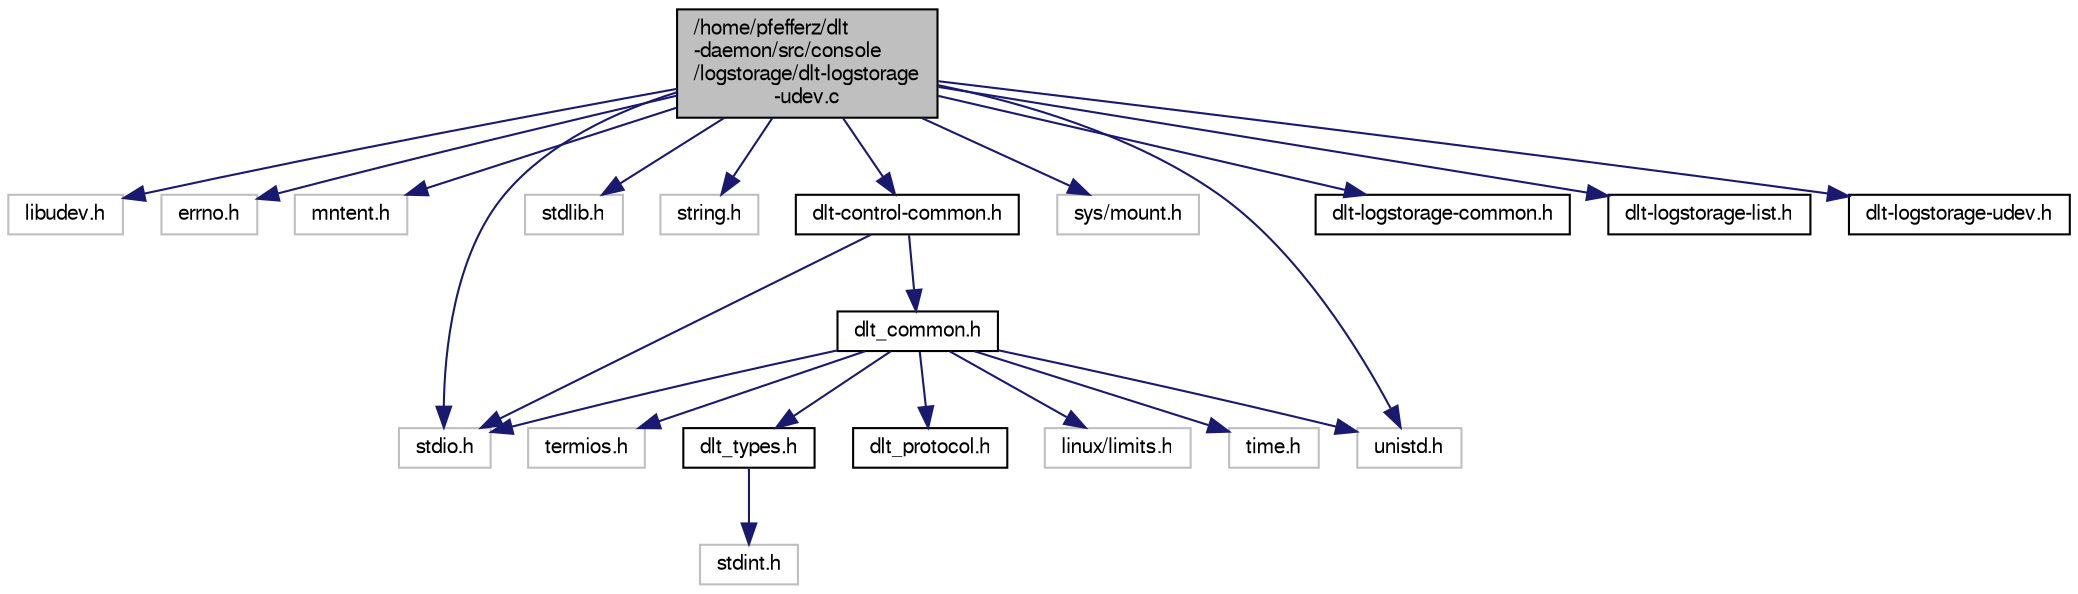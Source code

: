 digraph "/home/pfefferz/dlt-daemon/src/console/logstorage/dlt-logstorage-udev.c"
{
  edge [fontname="FreeSans",fontsize="10",labelfontname="FreeSans",labelfontsize="10"];
  node [fontname="FreeSans",fontsize="10",shape=record];
  Node1 [label="/home/pfefferz/dlt\l-daemon/src/console\l/logstorage/dlt-logstorage\l-udev.c",height=0.2,width=0.4,color="black", fillcolor="grey75", style="filled", fontcolor="black"];
  Node1 -> Node2 [color="midnightblue",fontsize="10",style="solid",fontname="FreeSans"];
  Node2 [label="libudev.h",height=0.2,width=0.4,color="grey75", fillcolor="white", style="filled"];
  Node1 -> Node3 [color="midnightblue",fontsize="10",style="solid",fontname="FreeSans"];
  Node3 [label="errno.h",height=0.2,width=0.4,color="grey75", fillcolor="white", style="filled"];
  Node1 -> Node4 [color="midnightblue",fontsize="10",style="solid",fontname="FreeSans"];
  Node4 [label="mntent.h",height=0.2,width=0.4,color="grey75", fillcolor="white", style="filled"];
  Node1 -> Node5 [color="midnightblue",fontsize="10",style="solid",fontname="FreeSans"];
  Node5 [label="stdio.h",height=0.2,width=0.4,color="grey75", fillcolor="white", style="filled"];
  Node1 -> Node6 [color="midnightblue",fontsize="10",style="solid",fontname="FreeSans"];
  Node6 [label="stdlib.h",height=0.2,width=0.4,color="grey75", fillcolor="white", style="filled"];
  Node1 -> Node7 [color="midnightblue",fontsize="10",style="solid",fontname="FreeSans"];
  Node7 [label="string.h",height=0.2,width=0.4,color="grey75", fillcolor="white", style="filled"];
  Node1 -> Node8 [color="midnightblue",fontsize="10",style="solid",fontname="FreeSans"];
  Node8 [label="unistd.h",height=0.2,width=0.4,color="grey75", fillcolor="white", style="filled"];
  Node1 -> Node9 [color="midnightblue",fontsize="10",style="solid",fontname="FreeSans"];
  Node9 [label="sys/mount.h",height=0.2,width=0.4,color="grey75", fillcolor="white", style="filled"];
  Node1 -> Node10 [color="midnightblue",fontsize="10",style="solid",fontname="FreeSans"];
  Node10 [label="dlt-control-common.h",height=0.2,width=0.4,color="black", fillcolor="white", style="filled",URL="$dlt-control-common_8h.html"];
  Node10 -> Node5 [color="midnightblue",fontsize="10",style="solid",fontname="FreeSans"];
  Node10 -> Node11 [color="midnightblue",fontsize="10",style="solid",fontname="FreeSans"];
  Node11 [label="dlt_common.h",height=0.2,width=0.4,color="black", fillcolor="white", style="filled",URL="$dlt__common_8h.html"];
  Node11 -> Node5 [color="midnightblue",fontsize="10",style="solid",fontname="FreeSans"];
  Node11 -> Node12 [color="midnightblue",fontsize="10",style="solid",fontname="FreeSans"];
  Node12 [label="linux/limits.h",height=0.2,width=0.4,color="grey75", fillcolor="white", style="filled"];
  Node11 -> Node8 [color="midnightblue",fontsize="10",style="solid",fontname="FreeSans"];
  Node11 -> Node13 [color="midnightblue",fontsize="10",style="solid",fontname="FreeSans"];
  Node13 [label="time.h",height=0.2,width=0.4,color="grey75", fillcolor="white", style="filled"];
  Node11 -> Node14 [color="midnightblue",fontsize="10",style="solid",fontname="FreeSans"];
  Node14 [label="termios.h",height=0.2,width=0.4,color="grey75", fillcolor="white", style="filled"];
  Node11 -> Node15 [color="midnightblue",fontsize="10",style="solid",fontname="FreeSans"];
  Node15 [label="dlt_types.h",height=0.2,width=0.4,color="black", fillcolor="white", style="filled",URL="$dlt__types_8h.html"];
  Node15 -> Node16 [color="midnightblue",fontsize="10",style="solid",fontname="FreeSans"];
  Node16 [label="stdint.h",height=0.2,width=0.4,color="grey75", fillcolor="white", style="filled"];
  Node11 -> Node17 [color="midnightblue",fontsize="10",style="solid",fontname="FreeSans"];
  Node17 [label="dlt_protocol.h",height=0.2,width=0.4,color="black", fillcolor="white", style="filled",URL="$dlt__protocol_8h.html"];
  Node1 -> Node18 [color="midnightblue",fontsize="10",style="solid",fontname="FreeSans"];
  Node18 [label="dlt-logstorage-common.h",height=0.2,width=0.4,color="black", fillcolor="white", style="filled",URL="$dlt-logstorage-common_8h.html"];
  Node1 -> Node19 [color="midnightblue",fontsize="10",style="solid",fontname="FreeSans"];
  Node19 [label="dlt-logstorage-list.h",height=0.2,width=0.4,color="black", fillcolor="white", style="filled",URL="$dlt-logstorage-list_8h.html"];
  Node1 -> Node20 [color="midnightblue",fontsize="10",style="solid",fontname="FreeSans"];
  Node20 [label="dlt-logstorage-udev.h",height=0.2,width=0.4,color="black", fillcolor="white", style="filled",URL="$dlt-logstorage-udev_8h.html"];
}
